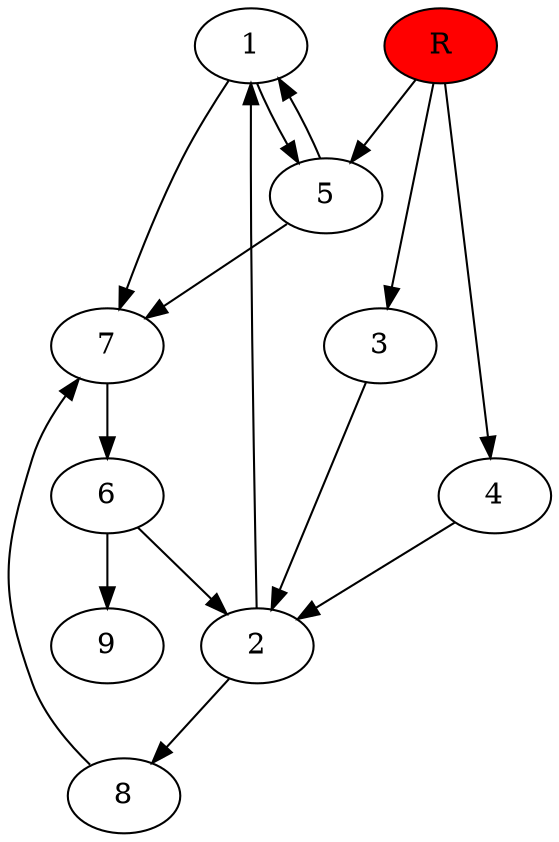 digraph prb17240 {
	1
	2
	3
	4
	5
	6
	7
	8
	R [fillcolor="#ff0000" style=filled]
	1 -> 5
	1 -> 7
	2 -> 1
	2 -> 8
	3 -> 2
	4 -> 2
	5 -> 1
	5 -> 7
	6 -> 2
	6 -> 9
	7 -> 6
	8 -> 7
	R -> 3
	R -> 4
	R -> 5
}
